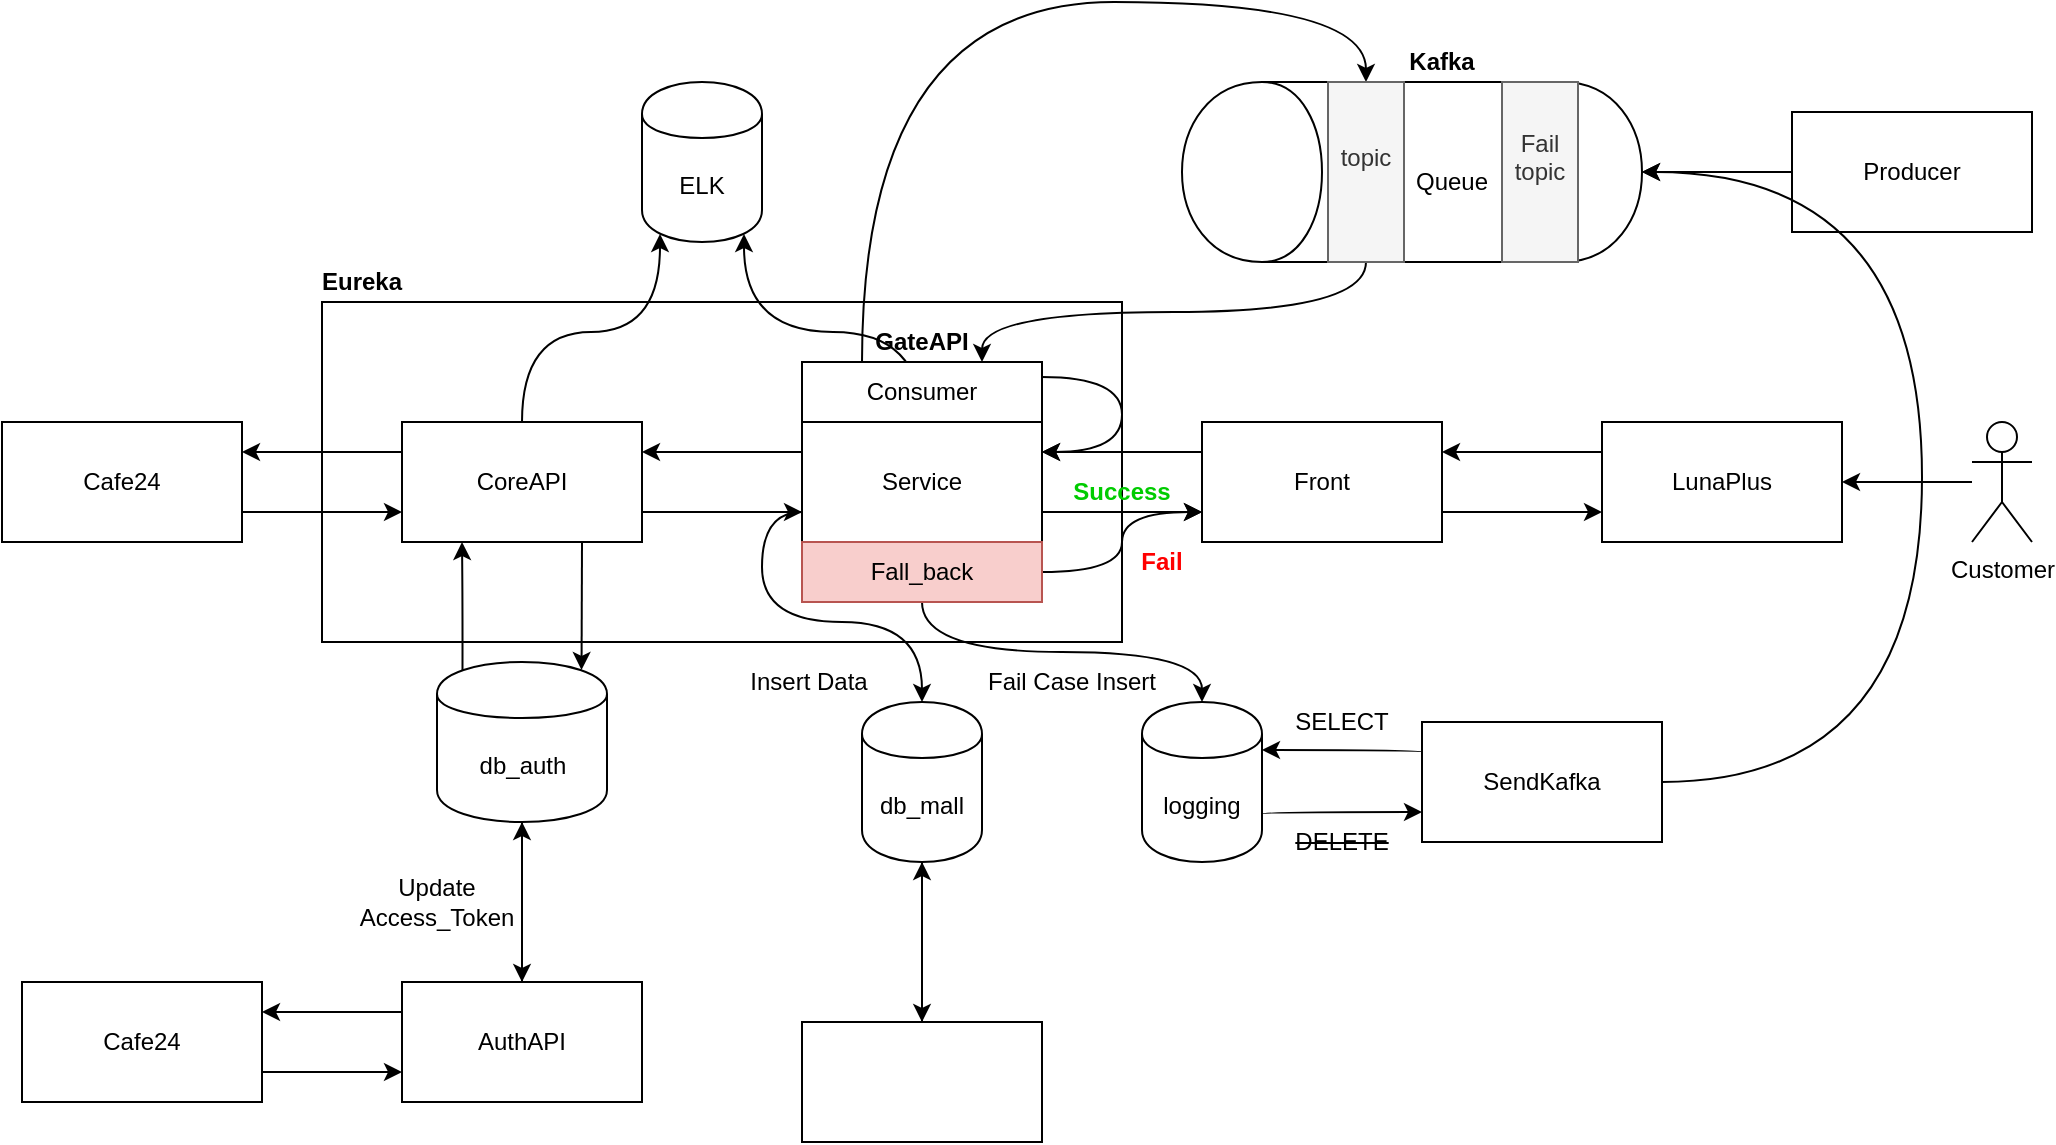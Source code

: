 <mxfile version="10.6.0" type="github"><diagram id="42ICKAVhLFUYCFlgOfqd" name="Page-1"><mxGraphModel dx="1394" dy="1933" grid="1" gridSize="10" guides="1" tooltips="1" connect="1" arrows="1" fold="1" page="1" pageScale="1" pageWidth="827" pageHeight="1169" math="0" shadow="0"><root><mxCell id="0"/><mxCell id="1" parent="0"/><mxCell id="VjElKDRY21HF93xGervd-64" value="" style="rounded=0;whiteSpace=wrap;html=1;" vertex="1" parent="1"><mxGeometry x="490" y="130" width="400" height="170" as="geometry"/></mxCell><mxCell id="yxk5ylUg4WmJQZPumc39-30" value="" style="shape=cylinder;whiteSpace=wrap;html=1;boundedLbl=1;backgroundOutline=1;rotation=-90;" parent="1" vertex="1"><mxGeometry x="990" y="-50" width="90" height="230" as="geometry"/></mxCell><mxCell id="yxk5ylUg4WmJQZPumc39-11" style="edgeStyle=orthogonalEdgeStyle;rounded=0;orthogonalLoop=1;jettySize=auto;html=1;exitX=1;exitY=0.75;exitDx=0;exitDy=0;entryX=0;entryY=0.75;entryDx=0;entryDy=0;" parent="1" source="yxk5ylUg4WmJQZPumc39-1" target="yxk5ylUg4WmJQZPumc39-2" edge="1"><mxGeometry relative="1" as="geometry"/></mxCell><mxCell id="yxk5ylUg4WmJQZPumc39-1" value="Cafe24" style="rounded=0;whiteSpace=wrap;html=1;" parent="1" vertex="1"><mxGeometry x="330" y="190" width="120" height="60" as="geometry"/></mxCell><mxCell id="VjElKDRY21HF93xGervd-14" value="" style="edgeStyle=orthogonalEdgeStyle;curved=1;rounded=0;orthogonalLoop=1;jettySize=auto;html=1;" edge="1" parent="1" source="VjElKDRY21HF93xGervd-12" target="yxk5ylUg4WmJQZPumc39-22"><mxGeometry relative="1" as="geometry"/></mxCell><mxCell id="VjElKDRY21HF93xGervd-17" style="edgeStyle=orthogonalEdgeStyle;curved=1;rounded=0;orthogonalLoop=1;jettySize=auto;html=1;exitX=0;exitY=0.25;exitDx=0;exitDy=0;entryX=1;entryY=0.25;entryDx=0;entryDy=0;" edge="1" parent="1" source="VjElKDRY21HF93xGervd-12" target="VjElKDRY21HF93xGervd-15"><mxGeometry relative="1" as="geometry"/></mxCell><mxCell id="VjElKDRY21HF93xGervd-12" value="AuthAPI" style="rounded=0;whiteSpace=wrap;html=1;" vertex="1" parent="1"><mxGeometry x="530" y="470" width="120" height="60" as="geometry"/></mxCell><mxCell id="VjElKDRY21HF93xGervd-18" style="edgeStyle=orthogonalEdgeStyle;curved=1;rounded=0;orthogonalLoop=1;jettySize=auto;html=1;exitX=1;exitY=0.75;exitDx=0;exitDy=0;entryX=0;entryY=0.75;entryDx=0;entryDy=0;" edge="1" parent="1" source="VjElKDRY21HF93xGervd-15" target="VjElKDRY21HF93xGervd-12"><mxGeometry relative="1" as="geometry"/></mxCell><mxCell id="VjElKDRY21HF93xGervd-15" value="Cafe24" style="rounded=0;whiteSpace=wrap;html=1;" vertex="1" parent="1"><mxGeometry x="340" y="470" width="120" height="60" as="geometry"/></mxCell><mxCell id="yxk5ylUg4WmJQZPumc39-10" style="edgeStyle=orthogonalEdgeStyle;rounded=0;orthogonalLoop=1;jettySize=auto;html=1;exitX=0;exitY=0.25;exitDx=0;exitDy=0;entryX=1;entryY=0.25;entryDx=0;entryDy=0;" parent="1" source="yxk5ylUg4WmJQZPumc39-2" target="yxk5ylUg4WmJQZPumc39-1" edge="1"><mxGeometry relative="1" as="geometry"/></mxCell><mxCell id="VjElKDRY21HF93xGervd-96" style="edgeStyle=orthogonalEdgeStyle;curved=1;rounded=0;orthogonalLoop=1;jettySize=auto;html=1;exitX=1;exitY=0.75;exitDx=0;exitDy=0;entryX=0;entryY=0.75;entryDx=0;entryDy=0;" edge="1" parent="1" source="yxk5ylUg4WmJQZPumc39-2" target="VjElKDRY21HF93xGervd-87"><mxGeometry relative="1" as="geometry"/></mxCell><mxCell id="VjElKDRY21HF93xGervd-119" style="edgeStyle=orthogonalEdgeStyle;curved=1;rounded=0;orthogonalLoop=1;jettySize=auto;html=1;exitX=0.75;exitY=1;exitDx=0;exitDy=0;entryX=0.85;entryY=0.05;entryDx=0;entryDy=0;entryPerimeter=0;" edge="1" parent="1" source="yxk5ylUg4WmJQZPumc39-2" target="yxk5ylUg4WmJQZPumc39-22"><mxGeometry relative="1" as="geometry"/></mxCell><mxCell id="VjElKDRY21HF93xGervd-135" style="edgeStyle=orthogonalEdgeStyle;curved=1;rounded=0;orthogonalLoop=1;jettySize=auto;html=1;entryX=0.15;entryY=0.95;entryDx=0;entryDy=0;entryPerimeter=0;startArrow=none;startFill=0;" edge="1" parent="1" source="yxk5ylUg4WmJQZPumc39-2" target="VjElKDRY21HF93xGervd-134"><mxGeometry relative="1" as="geometry"/></mxCell><mxCell id="yxk5ylUg4WmJQZPumc39-2" value="CoreAPI" style="rounded=0;whiteSpace=wrap;html=1;" parent="1" vertex="1"><mxGeometry x="530" y="190" width="120" height="60" as="geometry"/></mxCell><mxCell id="VjElKDRY21HF93xGervd-84" style="edgeStyle=orthogonalEdgeStyle;curved=1;rounded=0;orthogonalLoop=1;jettySize=auto;html=1;exitX=1;exitY=0.75;exitDx=0;exitDy=0;entryX=0;entryY=0.75;entryDx=0;entryDy=0;" edge="1" parent="1" source="yxk5ylUg4WmJQZPumc39-6" target="VjElKDRY21HF93xGervd-4"><mxGeometry relative="1" as="geometry"/></mxCell><mxCell id="VjElKDRY21HF93xGervd-93" style="edgeStyle=orthogonalEdgeStyle;curved=1;rounded=0;orthogonalLoop=1;jettySize=auto;html=1;exitX=0;exitY=0.25;exitDx=0;exitDy=0;entryX=1;entryY=0.25;entryDx=0;entryDy=0;" edge="1" parent="1" source="yxk5ylUg4WmJQZPumc39-6" target="VjElKDRY21HF93xGervd-87"><mxGeometry relative="1" as="geometry"/></mxCell><mxCell id="yxk5ylUg4WmJQZPumc39-6" value="Front" style="rounded=0;whiteSpace=wrap;html=1;" parent="1" vertex="1"><mxGeometry x="930" y="190" width="120" height="60" as="geometry"/></mxCell><mxCell id="VjElKDRY21HF93xGervd-94" style="edgeStyle=orthogonalEdgeStyle;curved=1;rounded=0;orthogonalLoop=1;jettySize=auto;html=1;exitX=1;exitY=0.75;exitDx=0;exitDy=0;entryX=0;entryY=0.75;entryDx=0;entryDy=0;" edge="1" parent="1" source="VjElKDRY21HF93xGervd-87" target="yxk5ylUg4WmJQZPumc39-6"><mxGeometry relative="1" as="geometry"/></mxCell><mxCell id="VjElKDRY21HF93xGervd-95" style="edgeStyle=orthogonalEdgeStyle;curved=1;rounded=0;orthogonalLoop=1;jettySize=auto;html=1;exitX=0;exitY=0.25;exitDx=0;exitDy=0;entryX=1;entryY=0.25;entryDx=0;entryDy=0;" edge="1" parent="1" source="VjElKDRY21HF93xGervd-87" target="yxk5ylUg4WmJQZPumc39-2"><mxGeometry relative="1" as="geometry"/></mxCell><mxCell id="VjElKDRY21HF93xGervd-97" style="edgeStyle=orthogonalEdgeStyle;curved=1;rounded=0;orthogonalLoop=1;jettySize=auto;html=1;exitX=0;exitY=0.75;exitDx=0;exitDy=0;entryX=0.5;entryY=0;entryDx=0;entryDy=0;" edge="1" parent="1" source="VjElKDRY21HF93xGervd-87" target="yxk5ylUg4WmJQZPumc39-16"><mxGeometry relative="1" as="geometry"/></mxCell><mxCell id="VjElKDRY21HF93xGervd-136" style="edgeStyle=orthogonalEdgeStyle;curved=1;rounded=0;orthogonalLoop=1;jettySize=auto;html=1;exitX=0.5;exitY=0;exitDx=0;exitDy=0;entryX=0.85;entryY=0.95;entryDx=0;entryDy=0;entryPerimeter=0;startArrow=none;startFill=0;" edge="1" parent="1" source="VjElKDRY21HF93xGervd-87" target="VjElKDRY21HF93xGervd-134"><mxGeometry relative="1" as="geometry"/></mxCell><mxCell id="VjElKDRY21HF93xGervd-87" value="Service" style="rounded=0;whiteSpace=wrap;html=1;" vertex="1" parent="1"><mxGeometry x="730" y="190" width="120" height="60" as="geometry"/></mxCell><mxCell id="VjElKDRY21HF93xGervd-101" style="edgeStyle=orthogonalEdgeStyle;curved=1;rounded=0;orthogonalLoop=1;jettySize=auto;html=1;exitX=0.25;exitY=0;exitDx=0;exitDy=0;entryX=0.5;entryY=0;entryDx=0;entryDy=0;" edge="1" parent="1" source="VjElKDRY21HF93xGervd-89" target="yxk5ylUg4WmJQZPumc39-35"><mxGeometry relative="1" as="geometry"><Array as="points"><mxPoint x="760" y="-20"/><mxPoint x="1012" y="-20"/></Array></mxGeometry></mxCell><mxCell id="VjElKDRY21HF93xGervd-103" style="edgeStyle=orthogonalEdgeStyle;curved=1;rounded=0;orthogonalLoop=1;jettySize=auto;html=1;exitX=1;exitY=0.25;exitDx=0;exitDy=0;entryX=1;entryY=0.25;entryDx=0;entryDy=0;" edge="1" parent="1" source="VjElKDRY21HF93xGervd-89" target="VjElKDRY21HF93xGervd-87"><mxGeometry relative="1" as="geometry"><Array as="points"><mxPoint x="890" y="168"/><mxPoint x="890" y="205"/></Array></mxGeometry></mxCell><mxCell id="VjElKDRY21HF93xGervd-89" value="Consumer" style="rounded=0;whiteSpace=wrap;html=1;" vertex="1" parent="1"><mxGeometry x="730" y="160" width="120" height="30" as="geometry"/></mxCell><mxCell id="VjElKDRY21HF93xGervd-83" style="edgeStyle=orthogonalEdgeStyle;curved=1;rounded=0;orthogonalLoop=1;jettySize=auto;html=1;exitX=0;exitY=0.25;exitDx=0;exitDy=0;entryX=1;entryY=0.25;entryDx=0;entryDy=0;" edge="1" parent="1" source="VjElKDRY21HF93xGervd-4" target="yxk5ylUg4WmJQZPumc39-6"><mxGeometry relative="1" as="geometry"/></mxCell><mxCell id="VjElKDRY21HF93xGervd-4" value="LunaPlus" style="rounded=0;whiteSpace=wrap;html=1;" vertex="1" parent="1"><mxGeometry x="1130" y="190" width="120" height="60" as="geometry"/></mxCell><mxCell id="VjElKDRY21HF93xGervd-55" value="" style="edgeStyle=orthogonalEdgeStyle;curved=1;rounded=0;orthogonalLoop=1;jettySize=auto;html=1;" edge="1" parent="1" source="yxk5ylUg4WmJQZPumc39-16"><mxGeometry relative="1" as="geometry"><mxPoint x="790" y="490" as="targetPoint"/></mxGeometry></mxCell><mxCell id="yxk5ylUg4WmJQZPumc39-16" value="db_mall" style="shape=cylinder;whiteSpace=wrap;html=1;boundedLbl=1;backgroundOutline=1;" parent="1" vertex="1"><mxGeometry x="760" y="330" width="60" height="80" as="geometry"/></mxCell><mxCell id="VjElKDRY21HF93xGervd-27" style="edgeStyle=orthogonalEdgeStyle;curved=1;rounded=0;orthogonalLoop=1;jettySize=auto;html=1;exitX=1;exitY=0.7;exitDx=0;exitDy=0;entryX=0;entryY=0.75;entryDx=0;entryDy=0;" edge="1" parent="1" source="yxk5ylUg4WmJQZPumc39-17" target="VjElKDRY21HF93xGervd-19"><mxGeometry relative="1" as="geometry"><Array as="points"><mxPoint x="960" y="385"/></Array></mxGeometry></mxCell><mxCell id="yxk5ylUg4WmJQZPumc39-17" value="logging" style="shape=cylinder;whiteSpace=wrap;html=1;boundedLbl=1;backgroundOutline=1;" parent="1" vertex="1"><mxGeometry x="900" y="330" width="60" height="80" as="geometry"/></mxCell><mxCell id="VjElKDRY21HF93xGervd-115" value="" style="edgeStyle=orthogonalEdgeStyle;curved=1;rounded=0;orthogonalLoop=1;jettySize=auto;html=1;" edge="1" parent="1" source="yxk5ylUg4WmJQZPumc39-22"><mxGeometry relative="1" as="geometry"><mxPoint x="590" y="470" as="targetPoint"/></mxGeometry></mxCell><mxCell id="VjElKDRY21HF93xGervd-120" style="edgeStyle=orthogonalEdgeStyle;curved=1;rounded=0;orthogonalLoop=1;jettySize=auto;html=1;exitX=0.15;exitY=0.05;exitDx=0;exitDy=0;exitPerimeter=0;entryX=0.25;entryY=1;entryDx=0;entryDy=0;" edge="1" parent="1" source="yxk5ylUg4WmJQZPumc39-22" target="yxk5ylUg4WmJQZPumc39-2"><mxGeometry relative="1" as="geometry"/></mxCell><mxCell id="yxk5ylUg4WmJQZPumc39-22" value="db_auth" style="shape=cylinder;whiteSpace=wrap;html=1;boundedLbl=1;backgroundOutline=1;" parent="1" vertex="1"><mxGeometry x="547.5" y="310" width="85" height="80" as="geometry"/></mxCell><mxCell id="VjElKDRY21HF93xGervd-102" style="edgeStyle=orthogonalEdgeStyle;curved=1;rounded=0;orthogonalLoop=1;jettySize=auto;html=1;exitX=0.5;exitY=1;exitDx=0;exitDy=0;entryX=0.75;entryY=0;entryDx=0;entryDy=0;" edge="1" parent="1" source="yxk5ylUg4WmJQZPumc39-35" target="VjElKDRY21HF93xGervd-89"><mxGeometry relative="1" as="geometry"/></mxCell><mxCell id="yxk5ylUg4WmJQZPumc39-35" value="topic&lt;br&gt;&lt;br&gt;" style="rounded=0;whiteSpace=wrap;html=1;fillColor=#f5f5f5;strokeColor=#666666;fontColor=#333333;" parent="1" vertex="1"><mxGeometry x="993" y="20" width="38" height="90" as="geometry"/></mxCell><mxCell id="yxk5ylUg4WmJQZPumc39-47" style="edgeStyle=orthogonalEdgeStyle;curved=1;rounded=0;orthogonalLoop=1;jettySize=auto;html=1;exitX=0;exitY=0.5;exitDx=0;exitDy=0;entryX=0.5;entryY=1;entryDx=0;entryDy=0;" parent="1" source="yxk5ylUg4WmJQZPumc39-44" target="yxk5ylUg4WmJQZPumc39-30" edge="1"><mxGeometry relative="1" as="geometry"/></mxCell><mxCell id="yxk5ylUg4WmJQZPumc39-44" value="Producer&lt;br&gt;" style="rounded=0;whiteSpace=wrap;html=1;" parent="1" vertex="1"><mxGeometry x="1225" y="35" width="120" height="60" as="geometry"/></mxCell><mxCell id="yxk5ylUg4WmJQZPumc39-48" value="Queue" style="text;html=1;strokeColor=none;fillColor=none;align=center;verticalAlign=middle;whiteSpace=wrap;rounded=0;" parent="1" vertex="1"><mxGeometry x="1035" y="60" width="40" height="20" as="geometry"/></mxCell><mxCell id="VjElKDRY21HF93xGervd-38" style="edgeStyle=none;rounded=0;orthogonalLoop=1;jettySize=auto;html=1;entryX=1;entryY=0.5;entryDx=0;entryDy=0;" edge="1" parent="1" source="yxk5ylUg4WmJQZPumc39-55" target="VjElKDRY21HF93xGervd-4"><mxGeometry relative="1" as="geometry"/></mxCell><mxCell id="yxk5ylUg4WmJQZPumc39-55" value="Customer" style="shape=umlActor;verticalLabelPosition=bottom;labelBackgroundColor=#ffffff;verticalAlign=top;html=1;outlineConnect=0;" parent="1" vertex="1"><mxGeometry x="1315" y="190" width="30" height="60" as="geometry"/></mxCell><mxCell id="VjElKDRY21HF93xGervd-22" style="edgeStyle=orthogonalEdgeStyle;curved=1;rounded=0;orthogonalLoop=1;jettySize=auto;html=1;exitX=1;exitY=0.5;exitDx=0;exitDy=0;entryX=0.5;entryY=1;entryDx=0;entryDy=0;" edge="1" parent="1" source="VjElKDRY21HF93xGervd-19" target="yxk5ylUg4WmJQZPumc39-30"><mxGeometry relative="1" as="geometry"><Array as="points"><mxPoint x="1290" y="370"/><mxPoint x="1290" y="65"/></Array></mxGeometry></mxCell><mxCell id="VjElKDRY21HF93xGervd-28" style="edgeStyle=orthogonalEdgeStyle;curved=1;rounded=0;orthogonalLoop=1;jettySize=auto;html=1;exitX=0;exitY=0.25;exitDx=0;exitDy=0;entryX=1;entryY=0.3;entryDx=0;entryDy=0;" edge="1" parent="1" source="VjElKDRY21HF93xGervd-19" target="yxk5ylUg4WmJQZPumc39-17"><mxGeometry relative="1" as="geometry"><Array as="points"><mxPoint x="1040" y="354"/></Array></mxGeometry></mxCell><mxCell id="VjElKDRY21HF93xGervd-19" value="SendKafka" style="rounded=0;whiteSpace=wrap;html=1;" vertex="1" parent="1"><mxGeometry x="1040" y="340" width="120" height="60" as="geometry"/></mxCell><mxCell id="VjElKDRY21HF93xGervd-29" value="GateAPI" style="text;html=1;strokeColor=none;fillColor=none;align=center;verticalAlign=middle;whiteSpace=wrap;rounded=0;fontStyle=1" vertex="1" parent="1"><mxGeometry x="730" y="140" width="120" height="20" as="geometry"/></mxCell><mxCell id="VjElKDRY21HF93xGervd-50" value="SELECT" style="text;html=1;strokeColor=none;fillColor=none;align=center;verticalAlign=middle;whiteSpace=wrap;rounded=0;" vertex="1" parent="1"><mxGeometry x="980" y="330" width="40" height="20" as="geometry"/></mxCell><mxCell id="VjElKDRY21HF93xGervd-52" value="&lt;strike&gt;DELETE&lt;/strike&gt;" style="text;html=1;strokeColor=none;fillColor=none;align=center;verticalAlign=middle;whiteSpace=wrap;rounded=0;" vertex="1" parent="1"><mxGeometry x="980" y="390" width="40" height="20" as="geometry"/></mxCell><mxCell id="VjElKDRY21HF93xGervd-116" value="" style="edgeStyle=orthogonalEdgeStyle;curved=1;rounded=0;orthogonalLoop=1;jettySize=auto;html=1;" edge="1" parent="1" source="VjElKDRY21HF93xGervd-58" target="yxk5ylUg4WmJQZPumc39-16"><mxGeometry relative="1" as="geometry"/></mxCell><mxCell id="VjElKDRY21HF93xGervd-58" value="" style="rounded=0;whiteSpace=wrap;html=1;" vertex="1" parent="1"><mxGeometry x="730" y="490" width="120" height="60" as="geometry"/></mxCell><mxCell id="VjElKDRY21HF93xGervd-86" value="Update Access_Token" style="text;html=1;strokeColor=none;fillColor=none;align=center;verticalAlign=middle;whiteSpace=wrap;rounded=0;" vertex="1" parent="1"><mxGeometry x="504" y="420" width="87" height="20" as="geometry"/></mxCell><mxCell id="VjElKDRY21HF93xGervd-98" style="edgeStyle=orthogonalEdgeStyle;curved=1;rounded=0;orthogonalLoop=1;jettySize=auto;html=1;exitX=0.5;exitY=1;exitDx=0;exitDy=0;entryX=0.5;entryY=0;entryDx=0;entryDy=0;" edge="1" parent="1" source="VjElKDRY21HF93xGervd-92" target="yxk5ylUg4WmJQZPumc39-17"><mxGeometry relative="1" as="geometry"/></mxCell><mxCell id="VjElKDRY21HF93xGervd-130" style="edgeStyle=orthogonalEdgeStyle;curved=1;rounded=0;orthogonalLoop=1;jettySize=auto;html=1;exitX=1;exitY=0.5;exitDx=0;exitDy=0;entryX=0;entryY=0.75;entryDx=0;entryDy=0;startArrow=none;startFill=0;" edge="1" parent="1" source="VjElKDRY21HF93xGervd-92" target="yxk5ylUg4WmJQZPumc39-6"><mxGeometry relative="1" as="geometry"/></mxCell><mxCell id="VjElKDRY21HF93xGervd-92" value="Fall_back" style="rounded=0;whiteSpace=wrap;html=1;fillColor=#f8cecc;strokeColor=#b85450;" vertex="1" parent="1"><mxGeometry x="730" y="250" width="120" height="30" as="geometry"/></mxCell><mxCell id="VjElKDRY21HF93xGervd-99" value="Insert Data" style="text;html=1;strokeColor=none;fillColor=none;align=center;verticalAlign=middle;whiteSpace=wrap;rounded=0;" vertex="1" parent="1"><mxGeometry x="690" y="310" width="87" height="20" as="geometry"/></mxCell><mxCell id="VjElKDRY21HF93xGervd-100" value="Fail Case Insert" style="text;html=1;strokeColor=none;fillColor=none;align=center;verticalAlign=middle;whiteSpace=wrap;rounded=0;" vertex="1" parent="1"><mxGeometry x="820" y="310" width="90" height="20" as="geometry"/></mxCell><mxCell id="VjElKDRY21HF93xGervd-104" value="Fail&lt;br&gt;topic&lt;br&gt;&lt;br&gt;" style="rounded=0;whiteSpace=wrap;html=1;fillColor=#f5f5f5;strokeColor=#666666;fontColor=#333333;" vertex="1" parent="1"><mxGeometry x="1080" y="20" width="38" height="90" as="geometry"/></mxCell><mxCell id="VjElKDRY21HF93xGervd-121" value="Eureka" style="text;html=1;strokeColor=none;fillColor=none;align=center;verticalAlign=middle;whiteSpace=wrap;rounded=0;fontStyle=1" vertex="1" parent="1"><mxGeometry x="490" y="110" width="40" height="20" as="geometry"/></mxCell><mxCell id="VjElKDRY21HF93xGervd-122" value="Kafka" style="text;html=1;strokeColor=none;fillColor=none;align=center;verticalAlign=middle;whiteSpace=wrap;rounded=0;fontStyle=1" vertex="1" parent="1"><mxGeometry x="1030" width="40" height="20" as="geometry"/></mxCell><mxCell id="VjElKDRY21HF93xGervd-131" value="&lt;b&gt;&lt;font color=&quot;#ff0000&quot;&gt;Fail&lt;/font&gt;&lt;/b&gt;" style="text;html=1;strokeColor=none;fillColor=none;align=center;verticalAlign=middle;whiteSpace=wrap;rounded=0;" vertex="1" parent="1"><mxGeometry x="890" y="250" width="40" height="20" as="geometry"/></mxCell><mxCell id="VjElKDRY21HF93xGervd-132" value="&lt;b&gt;&lt;font color=&quot;#00cc00&quot;&gt;Success&lt;/font&gt;&lt;/b&gt;" style="text;html=1;strokeColor=none;fillColor=none;align=center;verticalAlign=middle;whiteSpace=wrap;rounded=0;" vertex="1" parent="1"><mxGeometry x="870" y="215" width="40" height="20" as="geometry"/></mxCell><mxCell id="VjElKDRY21HF93xGervd-134" value="ELK" style="shape=cylinder;whiteSpace=wrap;html=1;boundedLbl=1;backgroundOutline=1;" vertex="1" parent="1"><mxGeometry x="650" y="20" width="60" height="80" as="geometry"/></mxCell></root></mxGraphModel></diagram></mxfile>